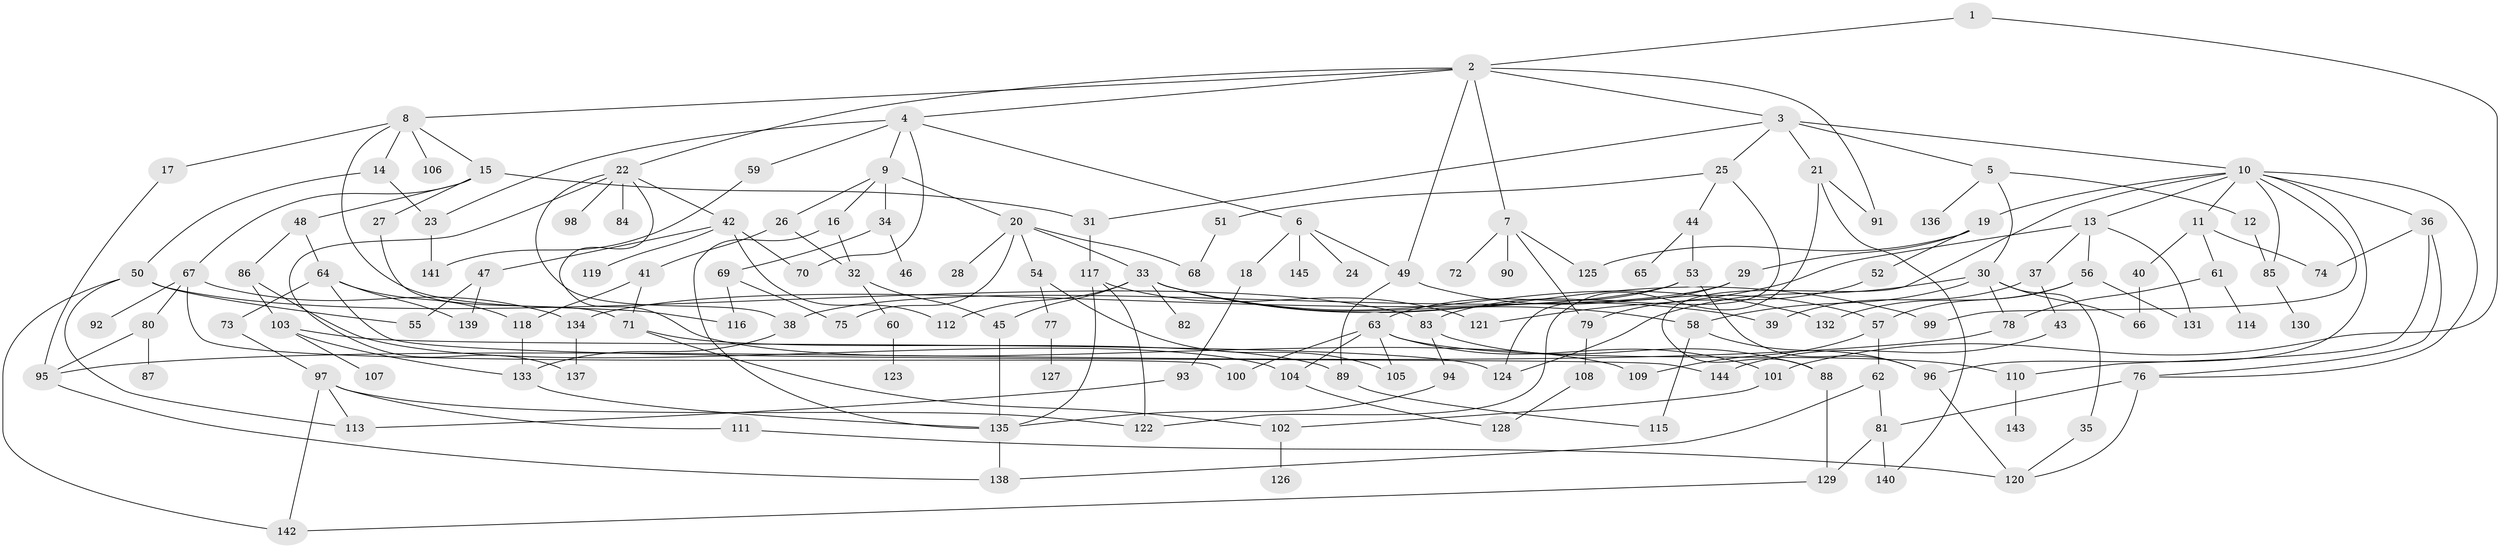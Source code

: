 // coarse degree distribution, {8: 0.019801980198019802, 6: 0.10891089108910891, 3: 0.18811881188118812, 4: 0.16831683168316833, 5: 0.0891089108910891, 10: 0.009900990099009901, 2: 0.22772277227722773, 12: 0.009900990099009901, 1: 0.1782178217821782}
// Generated by graph-tools (version 1.1) at 2025/23/03/03/25 07:23:30]
// undirected, 145 vertices, 216 edges
graph export_dot {
graph [start="1"]
  node [color=gray90,style=filled];
  1;
  2;
  3;
  4;
  5;
  6;
  7;
  8;
  9;
  10;
  11;
  12;
  13;
  14;
  15;
  16;
  17;
  18;
  19;
  20;
  21;
  22;
  23;
  24;
  25;
  26;
  27;
  28;
  29;
  30;
  31;
  32;
  33;
  34;
  35;
  36;
  37;
  38;
  39;
  40;
  41;
  42;
  43;
  44;
  45;
  46;
  47;
  48;
  49;
  50;
  51;
  52;
  53;
  54;
  55;
  56;
  57;
  58;
  59;
  60;
  61;
  62;
  63;
  64;
  65;
  66;
  67;
  68;
  69;
  70;
  71;
  72;
  73;
  74;
  75;
  76;
  77;
  78;
  79;
  80;
  81;
  82;
  83;
  84;
  85;
  86;
  87;
  88;
  89;
  90;
  91;
  92;
  93;
  94;
  95;
  96;
  97;
  98;
  99;
  100;
  101;
  102;
  103;
  104;
  105;
  106;
  107;
  108;
  109;
  110;
  111;
  112;
  113;
  114;
  115;
  116;
  117;
  118;
  119;
  120;
  121;
  122;
  123;
  124;
  125;
  126;
  127;
  128;
  129;
  130;
  131;
  132;
  133;
  134;
  135;
  136;
  137;
  138;
  139;
  140;
  141;
  142;
  143;
  144;
  145;
  1 -- 2;
  1 -- 101;
  2 -- 3;
  2 -- 4;
  2 -- 7;
  2 -- 8;
  2 -- 22;
  2 -- 49;
  2 -- 91;
  3 -- 5;
  3 -- 10;
  3 -- 21;
  3 -- 25;
  3 -- 31;
  4 -- 6;
  4 -- 9;
  4 -- 23;
  4 -- 59;
  4 -- 70;
  5 -- 12;
  5 -- 30;
  5 -- 136;
  6 -- 18;
  6 -- 24;
  6 -- 145;
  6 -- 49;
  7 -- 72;
  7 -- 90;
  7 -- 125;
  7 -- 79;
  8 -- 14;
  8 -- 15;
  8 -- 17;
  8 -- 106;
  8 -- 116;
  9 -- 16;
  9 -- 20;
  9 -- 26;
  9 -- 34;
  10 -- 11;
  10 -- 13;
  10 -- 19;
  10 -- 36;
  10 -- 85;
  10 -- 99;
  10 -- 76;
  10 -- 88;
  10 -- 96;
  11 -- 40;
  11 -- 61;
  11 -- 74;
  12 -- 85;
  13 -- 37;
  13 -- 56;
  13 -- 131;
  13 -- 121;
  14 -- 50;
  14 -- 23;
  15 -- 27;
  15 -- 31;
  15 -- 48;
  15 -- 67;
  16 -- 32;
  16 -- 135;
  17 -- 95;
  18 -- 93;
  19 -- 29;
  19 -- 52;
  19 -- 125;
  20 -- 28;
  20 -- 33;
  20 -- 54;
  20 -- 68;
  20 -- 75;
  21 -- 122;
  21 -- 91;
  21 -- 140;
  22 -- 42;
  22 -- 84;
  22 -- 98;
  22 -- 109;
  22 -- 38;
  22 -- 137;
  23 -- 141;
  25 -- 44;
  25 -- 51;
  25 -- 124;
  26 -- 41;
  26 -- 32;
  27 -- 71;
  29 -- 38;
  29 -- 83;
  30 -- 35;
  30 -- 58;
  30 -- 66;
  30 -- 78;
  30 -- 124;
  31 -- 117;
  32 -- 60;
  32 -- 45;
  33 -- 45;
  33 -- 82;
  33 -- 99;
  33 -- 112;
  33 -- 132;
  33 -- 58;
  33 -- 39;
  34 -- 46;
  34 -- 69;
  35 -- 120;
  36 -- 76;
  36 -- 110;
  36 -- 74;
  37 -- 39;
  37 -- 43;
  38 -- 133;
  40 -- 66;
  41 -- 118;
  41 -- 71;
  42 -- 47;
  42 -- 119;
  42 -- 112;
  42 -- 70;
  43 -- 144;
  44 -- 53;
  44 -- 65;
  45 -- 135;
  47 -- 139;
  47 -- 55;
  48 -- 64;
  48 -- 86;
  49 -- 57;
  49 -- 89;
  50 -- 55;
  50 -- 83;
  50 -- 142;
  50 -- 113;
  51 -- 68;
  52 -- 79;
  53 -- 63;
  53 -- 96;
  53 -- 134;
  54 -- 77;
  54 -- 105;
  56 -- 132;
  56 -- 57;
  56 -- 131;
  57 -- 62;
  57 -- 109;
  58 -- 115;
  58 -- 96;
  59 -- 141;
  60 -- 123;
  61 -- 78;
  61 -- 114;
  62 -- 138;
  62 -- 81;
  63 -- 104;
  63 -- 105;
  63 -- 110;
  63 -- 100;
  63 -- 101;
  64 -- 73;
  64 -- 139;
  64 -- 144;
  64 -- 118;
  67 -- 80;
  67 -- 92;
  67 -- 100;
  67 -- 134;
  69 -- 75;
  69 -- 116;
  71 -- 102;
  71 -- 89;
  73 -- 97;
  76 -- 81;
  76 -- 120;
  77 -- 127;
  78 -- 95;
  79 -- 108;
  80 -- 87;
  80 -- 95;
  81 -- 129;
  81 -- 140;
  83 -- 88;
  83 -- 94;
  85 -- 130;
  86 -- 103;
  86 -- 104;
  88 -- 129;
  89 -- 115;
  93 -- 113;
  94 -- 135;
  95 -- 138;
  96 -- 120;
  97 -- 111;
  97 -- 113;
  97 -- 122;
  97 -- 142;
  101 -- 102;
  102 -- 126;
  103 -- 107;
  103 -- 124;
  103 -- 133;
  104 -- 128;
  108 -- 128;
  110 -- 143;
  111 -- 120;
  117 -- 121;
  117 -- 122;
  117 -- 135;
  118 -- 133;
  129 -- 142;
  133 -- 135;
  134 -- 137;
  135 -- 138;
}
